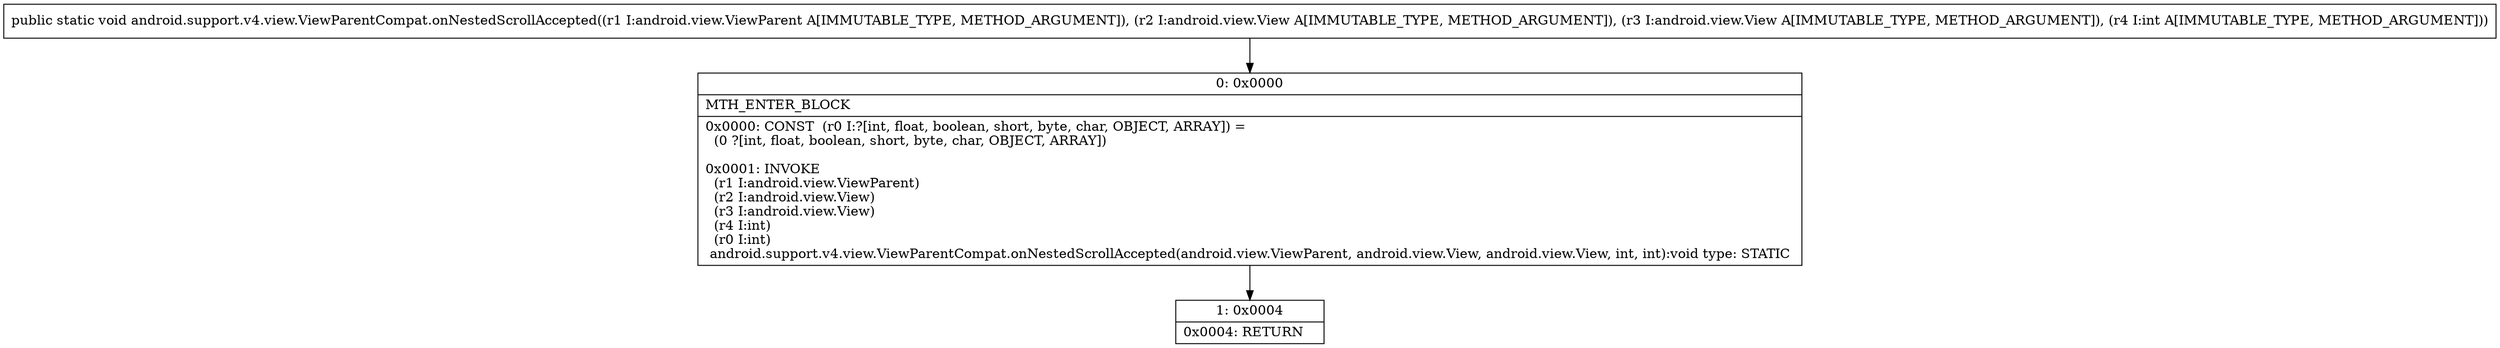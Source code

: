 digraph "CFG forandroid.support.v4.view.ViewParentCompat.onNestedScrollAccepted(Landroid\/view\/ViewParent;Landroid\/view\/View;Landroid\/view\/View;I)V" {
Node_0 [shape=record,label="{0\:\ 0x0000|MTH_ENTER_BLOCK\l|0x0000: CONST  (r0 I:?[int, float, boolean, short, byte, char, OBJECT, ARRAY]) = \l  (0 ?[int, float, boolean, short, byte, char, OBJECT, ARRAY])\l \l0x0001: INVOKE  \l  (r1 I:android.view.ViewParent)\l  (r2 I:android.view.View)\l  (r3 I:android.view.View)\l  (r4 I:int)\l  (r0 I:int)\l android.support.v4.view.ViewParentCompat.onNestedScrollAccepted(android.view.ViewParent, android.view.View, android.view.View, int, int):void type: STATIC \l}"];
Node_1 [shape=record,label="{1\:\ 0x0004|0x0004: RETURN   \l}"];
MethodNode[shape=record,label="{public static void android.support.v4.view.ViewParentCompat.onNestedScrollAccepted((r1 I:android.view.ViewParent A[IMMUTABLE_TYPE, METHOD_ARGUMENT]), (r2 I:android.view.View A[IMMUTABLE_TYPE, METHOD_ARGUMENT]), (r3 I:android.view.View A[IMMUTABLE_TYPE, METHOD_ARGUMENT]), (r4 I:int A[IMMUTABLE_TYPE, METHOD_ARGUMENT])) }"];
MethodNode -> Node_0;
Node_0 -> Node_1;
}

